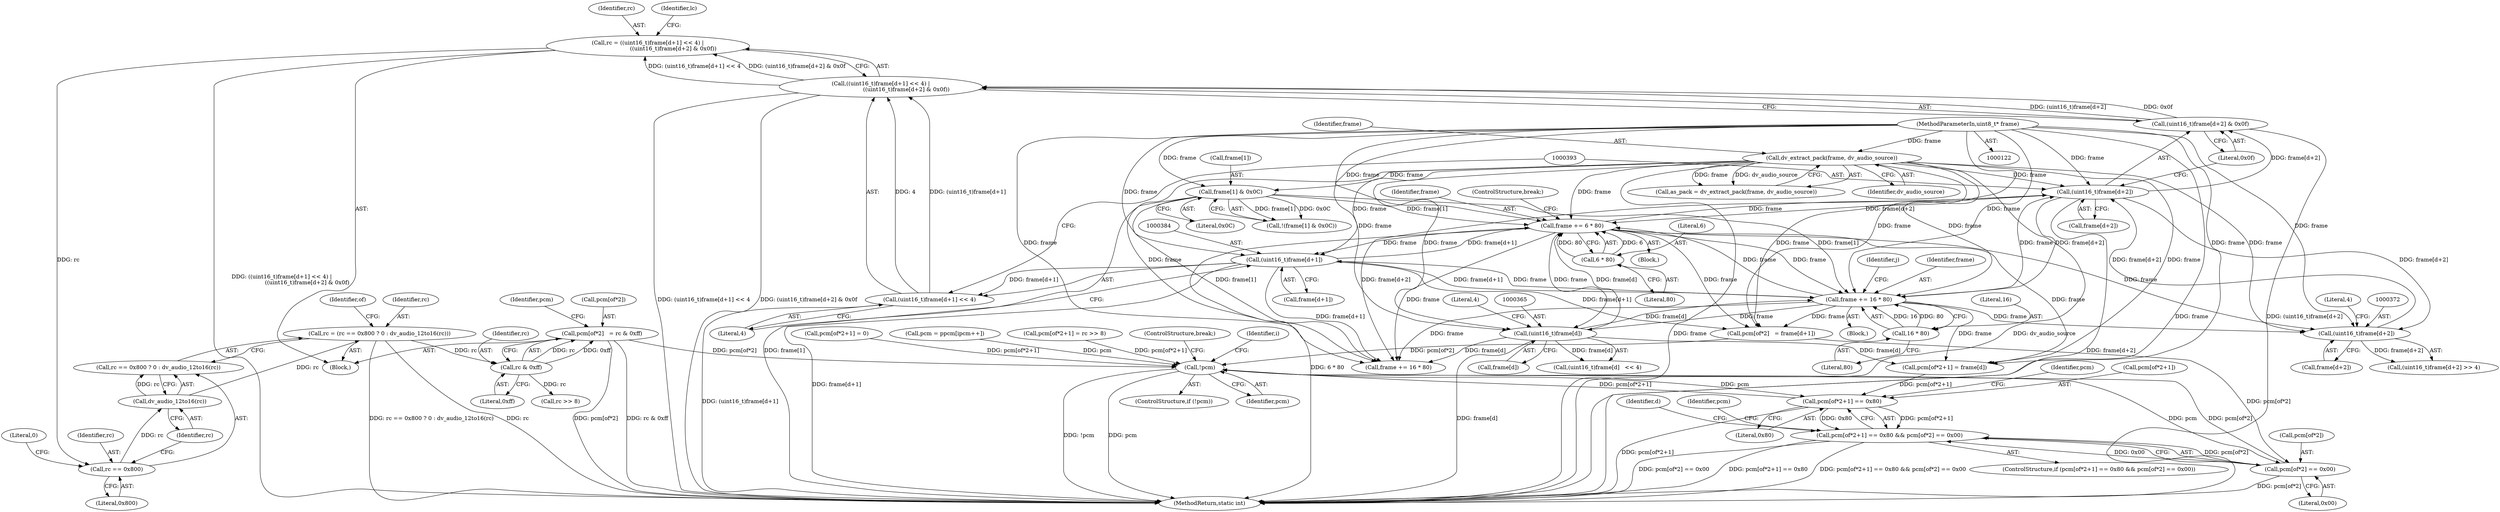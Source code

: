 digraph "0_libav_2d1c0dea5f6b91bec7f5fa53ec050913d851e366@array" {
"1000489" [label="(Call,pcm[of*2]   = rc & 0xff)"];
"1000495" [label="(Call,rc & 0xff)"];
"1000409" [label="(Call,rc = (rc == 0x800 ? 0 : dv_audio_12to16(rc)))"];
"1000416" [label="(Call,dv_audio_12to16(rc))"];
"1000412" [label="(Call,rc == 0x800)"];
"1000379" [label="(Call,rc = ((uint16_t)frame[d+1] << 4) |\n                             ((uint16_t)frame[d+2] & 0x0f))"];
"1000381" [label="(Call,((uint16_t)frame[d+1] << 4) |\n                             ((uint16_t)frame[d+2] & 0x0f))"];
"1000382" [label="(Call,(uint16_t)frame[d+1] << 4)"];
"1000383" [label="(Call,(uint16_t)frame[d+1])"];
"1000251" [label="(Call,frame += 6 * 80)"];
"1000253" [label="(Call,6 * 80)"];
"1000392" [label="(Call,(uint16_t)frame[d+2])"];
"1000371" [label="(Call,(uint16_t)frame[d+2])"];
"1000144" [label="(Call,dv_extract_pack(frame, dv_audio_source))"];
"1000123" [label="(MethodParameterIn,uint8_t* frame)"];
"1000511" [label="(Call,frame += 16 * 80)"];
"1000513" [label="(Call,16 * 80)"];
"1000364" [label="(Call,(uint16_t)frame[d])"];
"1000210" [label="(Call,frame[1] & 0x0C)"];
"1000391" [label="(Call,(uint16_t)frame[d+2] & 0x0f)"];
"1000236" [label="(Call,!pcm)"];
"1000333" [label="(Call,pcm[of*2+1] == 0x80)"];
"1000332" [label="(Call,pcm[of*2+1] == 0x80 && pcm[of*2] == 0x00)"];
"1000342" [label="(Call,pcm[of*2] == 0x00)"];
"1000342" [label="(Call,pcm[of*2] == 0x00)"];
"1000498" [label="(Call,pcm[of*2+1] = rc >> 8)"];
"1000412" [label="(Call,rc == 0x800)"];
"1000343" [label="(Call,pcm[of*2])"];
"1000250" [label="(Block,)"];
"1000417" [label="(Identifier,rc)"];
"1000369" [label="(Literal,4)"];
"1000333" [label="(Call,pcm[of*2+1] == 0x80)"];
"1000416" [label="(Call,dv_audio_12to16(rc))"];
"1000210" [label="(Call,frame[1] & 0x0C)"];
"1000364" [label="(Call,(uint16_t)frame[d])"];
"1000419" [label="(Identifier,of)"];
"1000399" [label="(Literal,0x0f)"];
"1000514" [label="(Literal,16)"];
"1000236" [label="(Call,!pcm)"];
"1000363" [label="(Call,(uint16_t)frame[d]   << 4)"];
"1000211" [label="(Call,frame[1])"];
"1000309" [label="(Call,pcm[of*2]   = frame[d+1])"];
"1000253" [label="(Call,6 * 80)"];
"1000382" [label="(Call,(uint16_t)frame[d+1] << 4)"];
"1000334" [label="(Call,pcm[of*2+1])"];
"1000371" [label="(Call,(uint16_t)frame[d+2])"];
"1000381" [label="(Call,((uint16_t)frame[d+1] << 4) |\n                             ((uint16_t)frame[d+2] & 0x0f))"];
"1000497" [label="(Literal,0xff)"];
"1000489" [label="(Call,pcm[of*2]   = rc & 0xff)"];
"1000415" [label="(Literal,0)"];
"1000373" [label="(Call,frame[d+2])"];
"1000251" [label="(Call,frame += 6 * 80)"];
"1000238" [label="(ControlStructure,break;)"];
"1000241" [label="(Identifier,i)"];
"1000392" [label="(Call,(uint16_t)frame[d+2])"];
"1000521" [label="(MethodReturn,static int)"];
"1000214" [label="(Literal,0x0C)"];
"1000275" [label="(Identifier,d)"];
"1000265" [label="(Identifier,j)"];
"1000123" [label="(MethodParameterIn,uint8_t* frame)"];
"1000266" [label="(Block,)"];
"1000496" [label="(Identifier,rc)"];
"1000383" [label="(Call,(uint16_t)frame[d+1])"];
"1000413" [label="(Identifier,rc)"];
"1000144" [label="(Call,dv_extract_pack(frame, dv_audio_source))"];
"1000506" [label="(Call,rc >> 8)"];
"1000380" [label="(Identifier,rc)"];
"1000146" [label="(Identifier,dv_audio_source)"];
"1000341" [label="(Literal,0x80)"];
"1000414" [label="(Literal,0x800)"];
"1000142" [label="(Call,as_pack = dv_extract_pack(frame, dv_audio_source))"];
"1000332" [label="(Call,pcm[of*2+1] == 0x80 && pcm[of*2] == 0x00)"];
"1000320" [label="(Call,pcm[of*2+1] = frame[d])"];
"1000344" [label="(Identifier,pcm)"];
"1000252" [label="(Identifier,frame)"];
"1000349" [label="(Call,pcm[of*2+1] = 0)"];
"1000331" [label="(ControlStructure,if (pcm[of*2+1] == 0x80 && pcm[of*2] == 0x00))"];
"1000256" [label="(ControlStructure,break;)"];
"1000516" [label="(Call,frame += 16 * 80)"];
"1000359" [label="(Block,)"];
"1000370" [label="(Call,(uint16_t)frame[d+2] >> 4)"];
"1000401" [label="(Identifier,lc)"];
"1000379" [label="(Call,rc = ((uint16_t)frame[d+1] << 4) |\n                             ((uint16_t)frame[d+2] & 0x0f))"];
"1000500" [label="(Identifier,pcm)"];
"1000390" [label="(Literal,4)"];
"1000378" [label="(Literal,4)"];
"1000512" [label="(Identifier,frame)"];
"1000511" [label="(Call,frame += 16 * 80)"];
"1000490" [label="(Call,pcm[of*2])"];
"1000410" [label="(Identifier,rc)"];
"1000209" [label="(Call,!(frame[1] & 0x0C))"];
"1000495" [label="(Call,rc & 0xff)"];
"1000394" [label="(Call,frame[d+2])"];
"1000385" [label="(Call,frame[d+1])"];
"1000513" [label="(Call,16 * 80)"];
"1000515" [label="(Literal,80)"];
"1000391" [label="(Call,(uint16_t)frame[d+2] & 0x0f)"];
"1000255" [label="(Literal,80)"];
"1000351" [label="(Identifier,pcm)"];
"1000235" [label="(ControlStructure,if (!pcm))"];
"1000348" [label="(Literal,0x00)"];
"1000254" [label="(Literal,6)"];
"1000237" [label="(Identifier,pcm)"];
"1000145" [label="(Identifier,frame)"];
"1000409" [label="(Call,rc = (rc == 0x800 ? 0 : dv_audio_12to16(rc)))"];
"1000366" [label="(Call,frame[d])"];
"1000229" [label="(Call,pcm = ppcm[ipcm++])"];
"1000411" [label="(Call,rc == 0x800 ? 0 : dv_audio_12to16(rc))"];
"1000489" -> "1000359"  [label="AST: "];
"1000489" -> "1000495"  [label="CFG: "];
"1000490" -> "1000489"  [label="AST: "];
"1000495" -> "1000489"  [label="AST: "];
"1000500" -> "1000489"  [label="CFG: "];
"1000489" -> "1000521"  [label="DDG: rc & 0xff"];
"1000489" -> "1000521"  [label="DDG: pcm[of*2]"];
"1000489" -> "1000236"  [label="DDG: pcm[of*2]"];
"1000495" -> "1000489"  [label="DDG: rc"];
"1000495" -> "1000489"  [label="DDG: 0xff"];
"1000495" -> "1000497"  [label="CFG: "];
"1000496" -> "1000495"  [label="AST: "];
"1000497" -> "1000495"  [label="AST: "];
"1000409" -> "1000495"  [label="DDG: rc"];
"1000495" -> "1000506"  [label="DDG: rc"];
"1000409" -> "1000359"  [label="AST: "];
"1000409" -> "1000411"  [label="CFG: "];
"1000410" -> "1000409"  [label="AST: "];
"1000411" -> "1000409"  [label="AST: "];
"1000419" -> "1000409"  [label="CFG: "];
"1000409" -> "1000521"  [label="DDG: rc == 0x800 ? 0 : dv_audio_12to16(rc)"];
"1000409" -> "1000521"  [label="DDG: rc"];
"1000416" -> "1000409"  [label="DDG: rc"];
"1000416" -> "1000411"  [label="AST: "];
"1000416" -> "1000417"  [label="CFG: "];
"1000417" -> "1000416"  [label="AST: "];
"1000411" -> "1000416"  [label="CFG: "];
"1000416" -> "1000411"  [label="DDG: rc"];
"1000412" -> "1000416"  [label="DDG: rc"];
"1000412" -> "1000411"  [label="AST: "];
"1000412" -> "1000414"  [label="CFG: "];
"1000413" -> "1000412"  [label="AST: "];
"1000414" -> "1000412"  [label="AST: "];
"1000415" -> "1000412"  [label="CFG: "];
"1000417" -> "1000412"  [label="CFG: "];
"1000379" -> "1000412"  [label="DDG: rc"];
"1000379" -> "1000359"  [label="AST: "];
"1000379" -> "1000381"  [label="CFG: "];
"1000380" -> "1000379"  [label="AST: "];
"1000381" -> "1000379"  [label="AST: "];
"1000401" -> "1000379"  [label="CFG: "];
"1000379" -> "1000521"  [label="DDG: ((uint16_t)frame[d+1] << 4) |\n                             ((uint16_t)frame[d+2] & 0x0f)"];
"1000381" -> "1000379"  [label="DDG: (uint16_t)frame[d+1] << 4"];
"1000381" -> "1000379"  [label="DDG: (uint16_t)frame[d+2] & 0x0f"];
"1000381" -> "1000391"  [label="CFG: "];
"1000382" -> "1000381"  [label="AST: "];
"1000391" -> "1000381"  [label="AST: "];
"1000381" -> "1000521"  [label="DDG: (uint16_t)frame[d+1] << 4"];
"1000381" -> "1000521"  [label="DDG: (uint16_t)frame[d+2] & 0x0f"];
"1000382" -> "1000381"  [label="DDG: (uint16_t)frame[d+1]"];
"1000382" -> "1000381"  [label="DDG: 4"];
"1000391" -> "1000381"  [label="DDG: (uint16_t)frame[d+2]"];
"1000391" -> "1000381"  [label="DDG: 0x0f"];
"1000382" -> "1000390"  [label="CFG: "];
"1000383" -> "1000382"  [label="AST: "];
"1000390" -> "1000382"  [label="AST: "];
"1000393" -> "1000382"  [label="CFG: "];
"1000382" -> "1000521"  [label="DDG: (uint16_t)frame[d+1]"];
"1000383" -> "1000382"  [label="DDG: frame[d+1]"];
"1000383" -> "1000385"  [label="CFG: "];
"1000384" -> "1000383"  [label="AST: "];
"1000385" -> "1000383"  [label="AST: "];
"1000390" -> "1000383"  [label="CFG: "];
"1000383" -> "1000521"  [label="DDG: frame[d+1]"];
"1000383" -> "1000251"  [label="DDG: frame[d+1]"];
"1000383" -> "1000309"  [label="DDG: frame[d+1]"];
"1000251" -> "1000383"  [label="DDG: frame"];
"1000144" -> "1000383"  [label="DDG: frame"];
"1000511" -> "1000383"  [label="DDG: frame"];
"1000123" -> "1000383"  [label="DDG: frame"];
"1000383" -> "1000511"  [label="DDG: frame[d+1]"];
"1000383" -> "1000516"  [label="DDG: frame[d+1]"];
"1000251" -> "1000250"  [label="AST: "];
"1000251" -> "1000253"  [label="CFG: "];
"1000252" -> "1000251"  [label="AST: "];
"1000253" -> "1000251"  [label="AST: "];
"1000256" -> "1000251"  [label="CFG: "];
"1000251" -> "1000521"  [label="DDG: 6 * 80"];
"1000253" -> "1000251"  [label="DDG: 6"];
"1000253" -> "1000251"  [label="DDG: 80"];
"1000392" -> "1000251"  [label="DDG: frame[d+2]"];
"1000364" -> "1000251"  [label="DDG: frame[d]"];
"1000210" -> "1000251"  [label="DDG: frame[1]"];
"1000144" -> "1000251"  [label="DDG: frame"];
"1000511" -> "1000251"  [label="DDG: frame"];
"1000123" -> "1000251"  [label="DDG: frame"];
"1000251" -> "1000309"  [label="DDG: frame"];
"1000251" -> "1000320"  [label="DDG: frame"];
"1000251" -> "1000364"  [label="DDG: frame"];
"1000251" -> "1000371"  [label="DDG: frame"];
"1000251" -> "1000392"  [label="DDG: frame"];
"1000251" -> "1000511"  [label="DDG: frame"];
"1000251" -> "1000516"  [label="DDG: frame"];
"1000253" -> "1000255"  [label="CFG: "];
"1000254" -> "1000253"  [label="AST: "];
"1000255" -> "1000253"  [label="AST: "];
"1000392" -> "1000391"  [label="AST: "];
"1000392" -> "1000394"  [label="CFG: "];
"1000393" -> "1000392"  [label="AST: "];
"1000394" -> "1000392"  [label="AST: "];
"1000399" -> "1000392"  [label="CFG: "];
"1000392" -> "1000521"  [label="DDG: frame[d+2]"];
"1000392" -> "1000371"  [label="DDG: frame[d+2]"];
"1000392" -> "1000391"  [label="DDG: frame[d+2]"];
"1000371" -> "1000392"  [label="DDG: frame[d+2]"];
"1000144" -> "1000392"  [label="DDG: frame"];
"1000511" -> "1000392"  [label="DDG: frame"];
"1000123" -> "1000392"  [label="DDG: frame"];
"1000392" -> "1000511"  [label="DDG: frame[d+2]"];
"1000392" -> "1000516"  [label="DDG: frame[d+2]"];
"1000371" -> "1000370"  [label="AST: "];
"1000371" -> "1000373"  [label="CFG: "];
"1000372" -> "1000371"  [label="AST: "];
"1000373" -> "1000371"  [label="AST: "];
"1000378" -> "1000371"  [label="CFG: "];
"1000371" -> "1000370"  [label="DDG: frame[d+2]"];
"1000144" -> "1000371"  [label="DDG: frame"];
"1000511" -> "1000371"  [label="DDG: frame"];
"1000123" -> "1000371"  [label="DDG: frame"];
"1000144" -> "1000142"  [label="AST: "];
"1000144" -> "1000146"  [label="CFG: "];
"1000145" -> "1000144"  [label="AST: "];
"1000146" -> "1000144"  [label="AST: "];
"1000142" -> "1000144"  [label="CFG: "];
"1000144" -> "1000521"  [label="DDG: frame"];
"1000144" -> "1000521"  [label="DDG: dv_audio_source"];
"1000144" -> "1000142"  [label="DDG: frame"];
"1000144" -> "1000142"  [label="DDG: dv_audio_source"];
"1000123" -> "1000144"  [label="DDG: frame"];
"1000144" -> "1000210"  [label="DDG: frame"];
"1000144" -> "1000309"  [label="DDG: frame"];
"1000144" -> "1000320"  [label="DDG: frame"];
"1000144" -> "1000364"  [label="DDG: frame"];
"1000144" -> "1000511"  [label="DDG: frame"];
"1000144" -> "1000516"  [label="DDG: frame"];
"1000123" -> "1000122"  [label="AST: "];
"1000123" -> "1000521"  [label="DDG: frame"];
"1000123" -> "1000210"  [label="DDG: frame"];
"1000123" -> "1000309"  [label="DDG: frame"];
"1000123" -> "1000320"  [label="DDG: frame"];
"1000123" -> "1000364"  [label="DDG: frame"];
"1000123" -> "1000511"  [label="DDG: frame"];
"1000123" -> "1000516"  [label="DDG: frame"];
"1000511" -> "1000266"  [label="AST: "];
"1000511" -> "1000513"  [label="CFG: "];
"1000512" -> "1000511"  [label="AST: "];
"1000513" -> "1000511"  [label="AST: "];
"1000265" -> "1000511"  [label="CFG: "];
"1000511" -> "1000309"  [label="DDG: frame"];
"1000511" -> "1000320"  [label="DDG: frame"];
"1000511" -> "1000364"  [label="DDG: frame"];
"1000513" -> "1000511"  [label="DDG: 16"];
"1000513" -> "1000511"  [label="DDG: 80"];
"1000364" -> "1000511"  [label="DDG: frame[d]"];
"1000210" -> "1000511"  [label="DDG: frame[1]"];
"1000511" -> "1000516"  [label="DDG: frame"];
"1000513" -> "1000515"  [label="CFG: "];
"1000514" -> "1000513"  [label="AST: "];
"1000515" -> "1000513"  [label="AST: "];
"1000364" -> "1000363"  [label="AST: "];
"1000364" -> "1000366"  [label="CFG: "];
"1000365" -> "1000364"  [label="AST: "];
"1000366" -> "1000364"  [label="AST: "];
"1000369" -> "1000364"  [label="CFG: "];
"1000364" -> "1000521"  [label="DDG: frame[d]"];
"1000364" -> "1000320"  [label="DDG: frame[d]"];
"1000364" -> "1000363"  [label="DDG: frame[d]"];
"1000364" -> "1000516"  [label="DDG: frame[d]"];
"1000210" -> "1000209"  [label="AST: "];
"1000210" -> "1000214"  [label="CFG: "];
"1000211" -> "1000210"  [label="AST: "];
"1000214" -> "1000210"  [label="AST: "];
"1000209" -> "1000210"  [label="CFG: "];
"1000210" -> "1000521"  [label="DDG: frame[1]"];
"1000210" -> "1000209"  [label="DDG: frame[1]"];
"1000210" -> "1000209"  [label="DDG: 0x0C"];
"1000210" -> "1000516"  [label="DDG: frame[1]"];
"1000391" -> "1000399"  [label="CFG: "];
"1000399" -> "1000391"  [label="AST: "];
"1000391" -> "1000521"  [label="DDG: (uint16_t)frame[d+2]"];
"1000236" -> "1000235"  [label="AST: "];
"1000236" -> "1000237"  [label="CFG: "];
"1000237" -> "1000236"  [label="AST: "];
"1000238" -> "1000236"  [label="CFG: "];
"1000241" -> "1000236"  [label="CFG: "];
"1000236" -> "1000521"  [label="DDG: pcm"];
"1000236" -> "1000521"  [label="DDG: !pcm"];
"1000309" -> "1000236"  [label="DDG: pcm[of*2]"];
"1000333" -> "1000236"  [label="DDG: pcm[of*2+1]"];
"1000342" -> "1000236"  [label="DDG: pcm[of*2]"];
"1000498" -> "1000236"  [label="DDG: pcm[of*2+1]"];
"1000349" -> "1000236"  [label="DDG: pcm[of*2+1]"];
"1000229" -> "1000236"  [label="DDG: pcm"];
"1000236" -> "1000333"  [label="DDG: pcm"];
"1000236" -> "1000342"  [label="DDG: pcm"];
"1000333" -> "1000332"  [label="AST: "];
"1000333" -> "1000341"  [label="CFG: "];
"1000334" -> "1000333"  [label="AST: "];
"1000341" -> "1000333"  [label="AST: "];
"1000344" -> "1000333"  [label="CFG: "];
"1000332" -> "1000333"  [label="CFG: "];
"1000333" -> "1000521"  [label="DDG: pcm[of*2+1]"];
"1000333" -> "1000332"  [label="DDG: pcm[of*2+1]"];
"1000333" -> "1000332"  [label="DDG: 0x80"];
"1000320" -> "1000333"  [label="DDG: pcm[of*2+1]"];
"1000332" -> "1000331"  [label="AST: "];
"1000332" -> "1000342"  [label="CFG: "];
"1000342" -> "1000332"  [label="AST: "];
"1000351" -> "1000332"  [label="CFG: "];
"1000275" -> "1000332"  [label="CFG: "];
"1000332" -> "1000521"  [label="DDG: pcm[of*2+1] == 0x80"];
"1000332" -> "1000521"  [label="DDG: pcm[of*2+1] == 0x80 && pcm[of*2] == 0x00"];
"1000332" -> "1000521"  [label="DDG: pcm[of*2] == 0x00"];
"1000342" -> "1000332"  [label="DDG: pcm[of*2]"];
"1000342" -> "1000332"  [label="DDG: 0x00"];
"1000342" -> "1000348"  [label="CFG: "];
"1000343" -> "1000342"  [label="AST: "];
"1000348" -> "1000342"  [label="AST: "];
"1000342" -> "1000521"  [label="DDG: pcm[of*2]"];
"1000309" -> "1000342"  [label="DDG: pcm[of*2]"];
}
